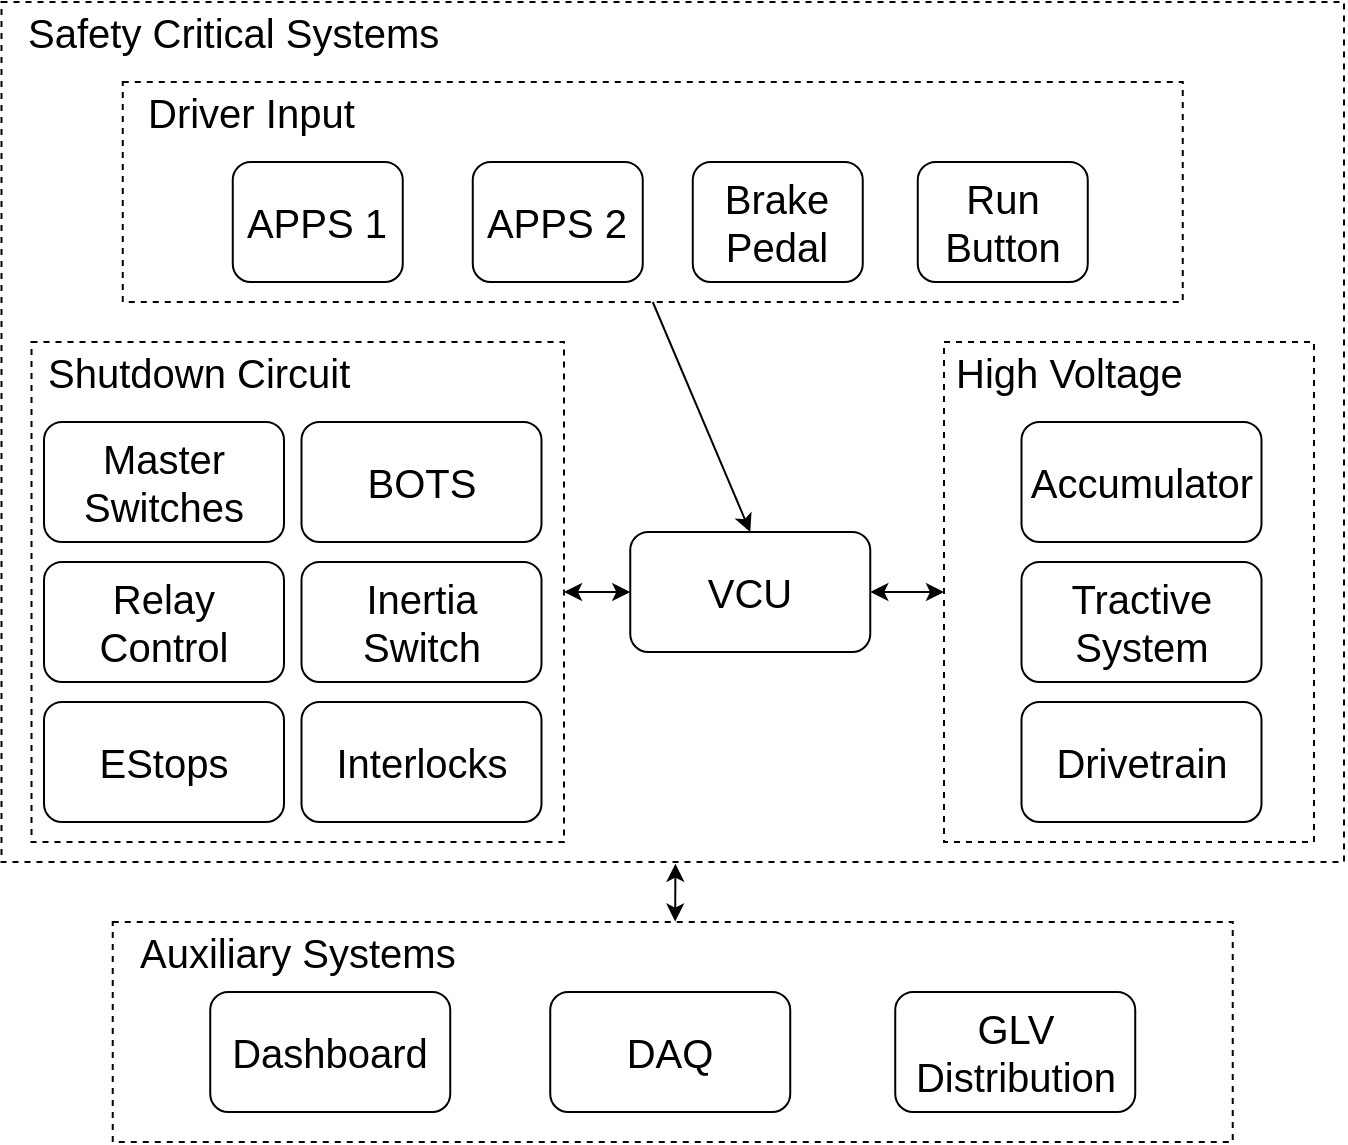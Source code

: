 <mxfile version="20.6.0" type="github">
  <diagram id="9Iz2JitJ7VRoUgazTb_r" name="Page-1">
    <mxGraphModel dx="717" dy="1172" grid="1" gridSize="10" guides="1" tooltips="1" connect="1" arrows="1" fold="1" page="1" pageScale="1" pageWidth="850" pageHeight="1100" math="0" shadow="0">
      <root>
        <mxCell id="0" />
        <mxCell id="1" parent="0" />
        <mxCell id="ONevh3QhUTRrqRP_tkAR-36" value="" style="verticalLabelPosition=bottom;verticalAlign=top;html=1;shape=mxgraph.basic.rect;fillColor2=none;strokeWidth=1;size=20;indent=5;dashed=1;" parent="1" vertex="1">
          <mxGeometry x="94.37" y="500" width="560" height="110" as="geometry" />
        </mxCell>
        <mxCell id="ONevh3QhUTRrqRP_tkAR-1" value="" style="verticalLabelPosition=bottom;verticalAlign=top;html=1;shape=mxgraph.basic.rect;fillColor2=none;strokeWidth=1;size=20;indent=5;dashed=1;" parent="1" vertex="1">
          <mxGeometry x="38.75" y="40" width="671.25" height="430" as="geometry" />
        </mxCell>
        <mxCell id="ONevh3QhUTRrqRP_tkAR-43" value="" style="rounded=0;whiteSpace=wrap;html=1;fontSize=20;dashed=1;" parent="1" vertex="1">
          <mxGeometry x="510" y="210" width="185" height="250" as="geometry" />
        </mxCell>
        <mxCell id="ONevh3QhUTRrqRP_tkAR-2" value="&lt;div&gt;Safety Critical Systems&lt;/div&gt;" style="text;html=1;strokeColor=none;fillColor=none;align=left;verticalAlign=middle;whiteSpace=wrap;rounded=0;fontSize=20;" parent="1" vertex="1">
          <mxGeometry x="50" y="40" width="340" height="30" as="geometry" />
        </mxCell>
        <mxCell id="ONevh3QhUTRrqRP_tkAR-3" value="Drivetrain" style="rounded=1;whiteSpace=wrap;html=1;fontSize=20;" parent="1" vertex="1">
          <mxGeometry x="548.75" y="390" width="120" height="60" as="geometry" />
        </mxCell>
        <mxCell id="ONevh3QhUTRrqRP_tkAR-5" value="" style="rounded=0;whiteSpace=wrap;html=1;fontSize=20;dashed=1;" parent="1" vertex="1">
          <mxGeometry x="99.38" y="80" width="530" height="110" as="geometry" />
        </mxCell>
        <mxCell id="ONevh3QhUTRrqRP_tkAR-6" value="&lt;div&gt;Driver Input&lt;br&gt;&lt;/div&gt;" style="text;html=1;strokeColor=none;fillColor=none;align=left;verticalAlign=middle;whiteSpace=wrap;rounded=0;dashed=1;fontSize=20;" parent="1" vertex="1">
          <mxGeometry x="110" y="80" width="120" height="30" as="geometry" />
        </mxCell>
        <mxCell id="ONevh3QhUTRrqRP_tkAR-7" value="&lt;div&gt;APPS 1&lt;/div&gt;" style="rounded=1;whiteSpace=wrap;html=1;fontSize=20;" parent="1" vertex="1">
          <mxGeometry x="154.38" y="120" width="85" height="60" as="geometry" />
        </mxCell>
        <mxCell id="ONevh3QhUTRrqRP_tkAR-8" value="&lt;div&gt;APPS 2&lt;/div&gt;" style="rounded=1;whiteSpace=wrap;html=1;fontSize=20;" parent="1" vertex="1">
          <mxGeometry x="274.38" y="120" width="85" height="60" as="geometry" />
        </mxCell>
        <mxCell id="ONevh3QhUTRrqRP_tkAR-9" value="Brake Pedal" style="rounded=1;whiteSpace=wrap;html=1;fontSize=20;" parent="1" vertex="1">
          <mxGeometry x="384.38" y="120" width="85" height="60" as="geometry" />
        </mxCell>
        <mxCell id="ONevh3QhUTRrqRP_tkAR-10" value="" style="rounded=0;whiteSpace=wrap;html=1;fontSize=20;dashed=1;" parent="1" vertex="1">
          <mxGeometry x="53.75" y="210" width="266.25" height="250" as="geometry" />
        </mxCell>
        <mxCell id="ONevh3QhUTRrqRP_tkAR-11" value="&lt;div&gt;Accumulator&lt;/div&gt;" style="rounded=1;whiteSpace=wrap;html=1;fontSize=20;" parent="1" vertex="1">
          <mxGeometry x="548.75" y="250" width="120" height="60" as="geometry" />
        </mxCell>
        <mxCell id="ONevh3QhUTRrqRP_tkAR-13" value="" style="endArrow=classic;html=1;rounded=0;fontSize=20;exitX=0.5;exitY=1;exitDx=0;exitDy=0;entryX=0.5;entryY=0;entryDx=0;entryDy=0;" parent="1" source="ONevh3QhUTRrqRP_tkAR-5" target="ONevh3QhUTRrqRP_tkAR-4" edge="1">
          <mxGeometry width="50" height="50" relative="1" as="geometry">
            <mxPoint x="270" y="420" as="sourcePoint" />
            <mxPoint x="320" y="370" as="targetPoint" />
          </mxGeometry>
        </mxCell>
        <mxCell id="ONevh3QhUTRrqRP_tkAR-15" value="Shutdown Circuit" style="text;html=1;strokeColor=none;fillColor=none;align=left;verticalAlign=middle;whiteSpace=wrap;rounded=0;fontSize=20;" parent="1" vertex="1">
          <mxGeometry x="60" y="210" width="185" height="30" as="geometry" />
        </mxCell>
        <mxCell id="ONevh3QhUTRrqRP_tkAR-19" value="BOTS" style="rounded=1;whiteSpace=wrap;html=1;fontSize=20;" parent="1" vertex="1">
          <mxGeometry x="188.75" y="250" width="120" height="60" as="geometry" />
        </mxCell>
        <mxCell id="ONevh3QhUTRrqRP_tkAR-20" value="" style="endArrow=classic;startArrow=classic;html=1;rounded=0;fontSize=20;entryX=0;entryY=0.5;entryDx=0;entryDy=0;exitX=1;exitY=0.5;exitDx=0;exitDy=0;" parent="1" source="ONevh3QhUTRrqRP_tkAR-10" target="ONevh3QhUTRrqRP_tkAR-4" edge="1">
          <mxGeometry width="50" height="50" relative="1" as="geometry">
            <mxPoint x="240" y="430" as="sourcePoint" />
            <mxPoint x="290" y="380" as="targetPoint" />
          </mxGeometry>
        </mxCell>
        <mxCell id="ONevh3QhUTRrqRP_tkAR-22" value="&lt;div&gt;EStops&lt;/div&gt;" style="rounded=1;whiteSpace=wrap;html=1;fontSize=20;" parent="1" vertex="1">
          <mxGeometry x="60" y="390" width="120" height="60" as="geometry" />
        </mxCell>
        <mxCell id="ONevh3QhUTRrqRP_tkAR-23" value="&lt;div&gt;Master&lt;/div&gt;&lt;div&gt;Switches&lt;/div&gt;" style="rounded=1;whiteSpace=wrap;html=1;fontSize=20;" parent="1" vertex="1">
          <mxGeometry x="60" y="250" width="120" height="60" as="geometry" />
        </mxCell>
        <mxCell id="ONevh3QhUTRrqRP_tkAR-24" value="Tractive System" style="rounded=1;whiteSpace=wrap;html=1;fontSize=20;" parent="1" vertex="1">
          <mxGeometry x="548.75" y="320" width="120" height="60" as="geometry" />
        </mxCell>
        <mxCell id="ONevh3QhUTRrqRP_tkAR-27" value="Dashboard" style="rounded=1;whiteSpace=wrap;html=1;fontSize=20;" parent="1" vertex="1">
          <mxGeometry x="143.12" y="535" width="120" height="60" as="geometry" />
        </mxCell>
        <mxCell id="ONevh3QhUTRrqRP_tkAR-28" value="&lt;div&gt;DAQ&lt;/div&gt;" style="rounded=1;whiteSpace=wrap;html=1;fontSize=20;" parent="1" vertex="1">
          <mxGeometry x="313.12" y="535" width="120" height="60" as="geometry" />
        </mxCell>
        <mxCell id="ONevh3QhUTRrqRP_tkAR-29" value="&lt;div&gt;Relay&lt;/div&gt;&lt;div&gt;Control&lt;br&gt;&lt;/div&gt;" style="rounded=1;whiteSpace=wrap;html=1;strokeColor=#000000;fontSize=20;" parent="1" vertex="1">
          <mxGeometry x="60" y="320" width="120" height="60" as="geometry" />
        </mxCell>
        <mxCell id="ONevh3QhUTRrqRP_tkAR-34" value="&lt;div&gt;Inertia&lt;/div&gt;&lt;div&gt;Switch&lt;br&gt;&lt;/div&gt;" style="rounded=1;whiteSpace=wrap;html=1;strokeColor=#000000;fontSize=20;" parent="1" vertex="1">
          <mxGeometry x="188.75" y="320" width="120" height="60" as="geometry" />
        </mxCell>
        <mxCell id="ONevh3QhUTRrqRP_tkAR-35" value="Run Button" style="rounded=1;whiteSpace=wrap;html=1;fontSize=20;" parent="1" vertex="1">
          <mxGeometry x="496.88" y="120" width="85" height="60" as="geometry" />
        </mxCell>
        <mxCell id="ONevh3QhUTRrqRP_tkAR-38" value="Auxiliary Systems" style="text;html=1;strokeColor=none;fillColor=none;align=left;verticalAlign=middle;whiteSpace=wrap;rounded=0;fontSize=20;" parent="1" vertex="1">
          <mxGeometry x="105.62" y="500" width="340" height="30" as="geometry" />
        </mxCell>
        <mxCell id="ONevh3QhUTRrqRP_tkAR-39" value="" style="endArrow=classic;startArrow=classic;html=1;fontSize=20;curved=1;exitX=0.794;exitY=-0.008;exitDx=0;exitDy=0;exitPerimeter=0;entryX=0.502;entryY=1.002;entryDx=0;entryDy=0;entryPerimeter=0;" parent="1" source="ONevh3QhUTRrqRP_tkAR-38" target="ONevh3QhUTRrqRP_tkAR-1" edge="1">
          <mxGeometry width="50" height="50" relative="1" as="geometry">
            <mxPoint x="330" y="470" as="sourcePoint" />
            <mxPoint x="380" y="420" as="targetPoint" />
          </mxGeometry>
        </mxCell>
        <mxCell id="ONevh3QhUTRrqRP_tkAR-40" value="GLV Distribution" style="rounded=1;whiteSpace=wrap;html=1;fontSize=20;" parent="1" vertex="1">
          <mxGeometry x="485.62" y="535" width="120" height="60" as="geometry" />
        </mxCell>
        <mxCell id="ONevh3QhUTRrqRP_tkAR-45" value="High Voltage" style="text;html=1;strokeColor=none;fillColor=none;align=left;verticalAlign=middle;whiteSpace=wrap;rounded=0;fontSize=20;" parent="1" vertex="1">
          <mxGeometry x="513.75" y="210" width="185" height="30" as="geometry" />
        </mxCell>
        <mxCell id="ONevh3QhUTRrqRP_tkAR-4" value="&lt;div&gt;VCU&lt;/div&gt;" style="rounded=1;whiteSpace=wrap;html=1;fontSize=20;" parent="1" vertex="1">
          <mxGeometry x="353.13" y="305" width="120" height="60" as="geometry" />
        </mxCell>
        <mxCell id="ONevh3QhUTRrqRP_tkAR-48" value="" style="endArrow=classic;startArrow=classic;html=1;fontSize=20;curved=1;entryX=1;entryY=0.5;entryDx=0;entryDy=0;exitX=0;exitY=0.5;exitDx=0;exitDy=0;" parent="1" source="ONevh3QhUTRrqRP_tkAR-43" target="ONevh3QhUTRrqRP_tkAR-4" edge="1">
          <mxGeometry width="50" height="50" relative="1" as="geometry">
            <mxPoint x="420" y="450" as="sourcePoint" />
            <mxPoint x="470" y="400" as="targetPoint" />
          </mxGeometry>
        </mxCell>
        <mxCell id="ONevh3QhUTRrqRP_tkAR-49" value="Interlocks" style="rounded=1;whiteSpace=wrap;html=1;strokeColor=#000000;fontSize=20;" parent="1" vertex="1">
          <mxGeometry x="188.75" y="390" width="120" height="60" as="geometry" />
        </mxCell>
      </root>
    </mxGraphModel>
  </diagram>
</mxfile>
